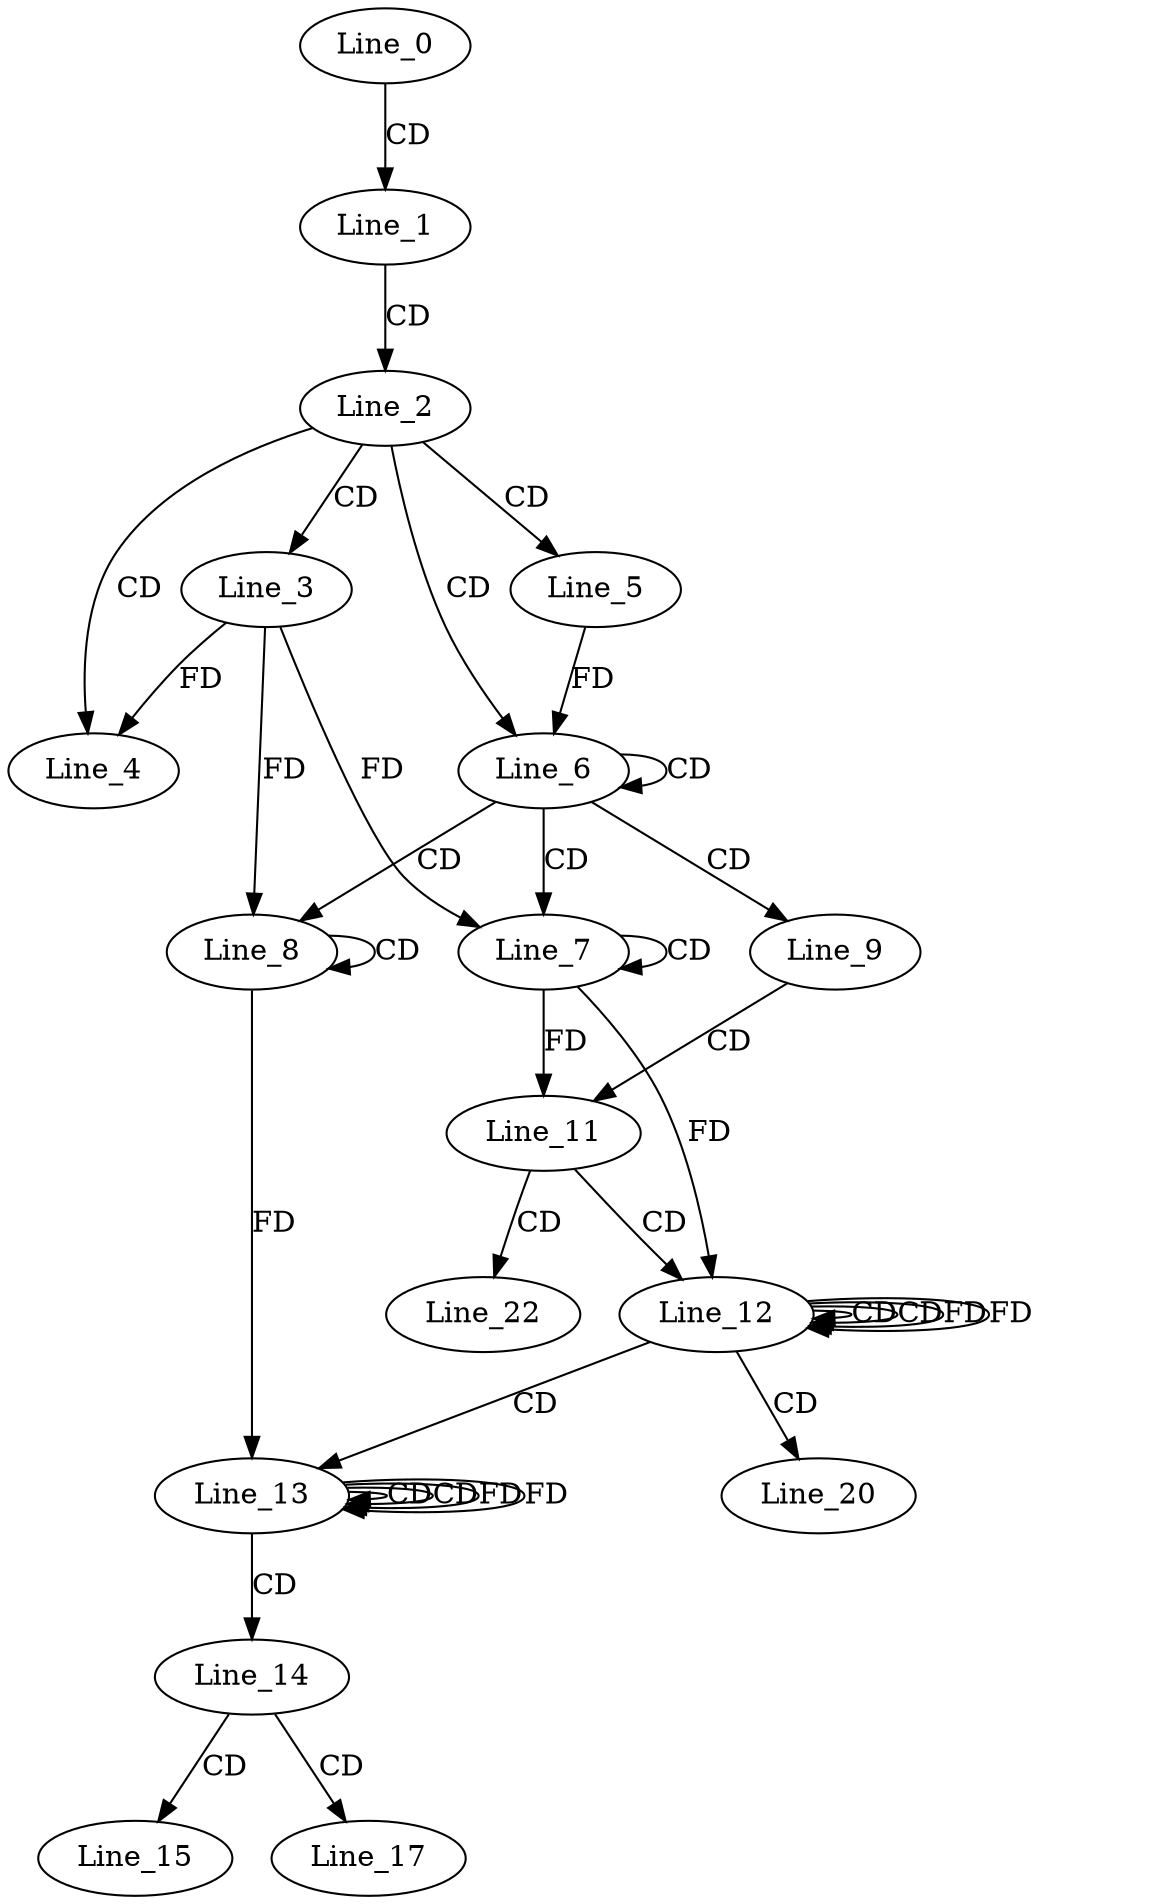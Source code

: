 digraph G {
  Line_0;
  Line_1;
  Line_2;
  Line_3;
  Line_4;
  Line_5;
  Line_6;
  Line_7;
  Line_7;
  Line_8;
  Line_8;
  Line_9;
  Line_11;
  Line_12;
  Line_12;
  Line_12;
  Line_13;
  Line_13;
  Line_13;
  Line_14;
  Line_15;
  Line_17;
  Line_20;
  Line_22;
  Line_0 -> Line_1 [ label="CD" ];
  Line_1 -> Line_2 [ label="CD" ];
  Line_2 -> Line_3 [ label="CD" ];
  Line_2 -> Line_4 [ label="CD" ];
  Line_3 -> Line_4 [ label="FD" ];
  Line_2 -> Line_5 [ label="CD" ];
  Line_2 -> Line_6 [ label="CD" ];
  Line_6 -> Line_6 [ label="CD" ];
  Line_5 -> Line_6 [ label="FD" ];
  Line_6 -> Line_7 [ label="CD" ];
  Line_7 -> Line_7 [ label="CD" ];
  Line_3 -> Line_7 [ label="FD" ];
  Line_6 -> Line_8 [ label="CD" ];
  Line_8 -> Line_8 [ label="CD" ];
  Line_3 -> Line_8 [ label="FD" ];
  Line_6 -> Line_9 [ label="CD" ];
  Line_9 -> Line_11 [ label="CD" ];
  Line_7 -> Line_11 [ label="FD" ];
  Line_11 -> Line_12 [ label="CD" ];
  Line_12 -> Line_12 [ label="CD" ];
  Line_7 -> Line_12 [ label="FD" ];
  Line_12 -> Line_12 [ label="CD" ];
  Line_12 -> Line_12 [ label="FD" ];
  Line_12 -> Line_13 [ label="CD" ];
  Line_13 -> Line_13 [ label="CD" ];
  Line_8 -> Line_13 [ label="FD" ];
  Line_13 -> Line_13 [ label="CD" ];
  Line_13 -> Line_13 [ label="FD" ];
  Line_13 -> Line_14 [ label="CD" ];
  Line_14 -> Line_15 [ label="CD" ];
  Line_14 -> Line_17 [ label="CD" ];
  Line_12 -> Line_20 [ label="CD" ];
  Line_11 -> Line_22 [ label="CD" ];
  Line_12 -> Line_12 [ label="FD" ];
  Line_13 -> Line_13 [ label="FD" ];
}
